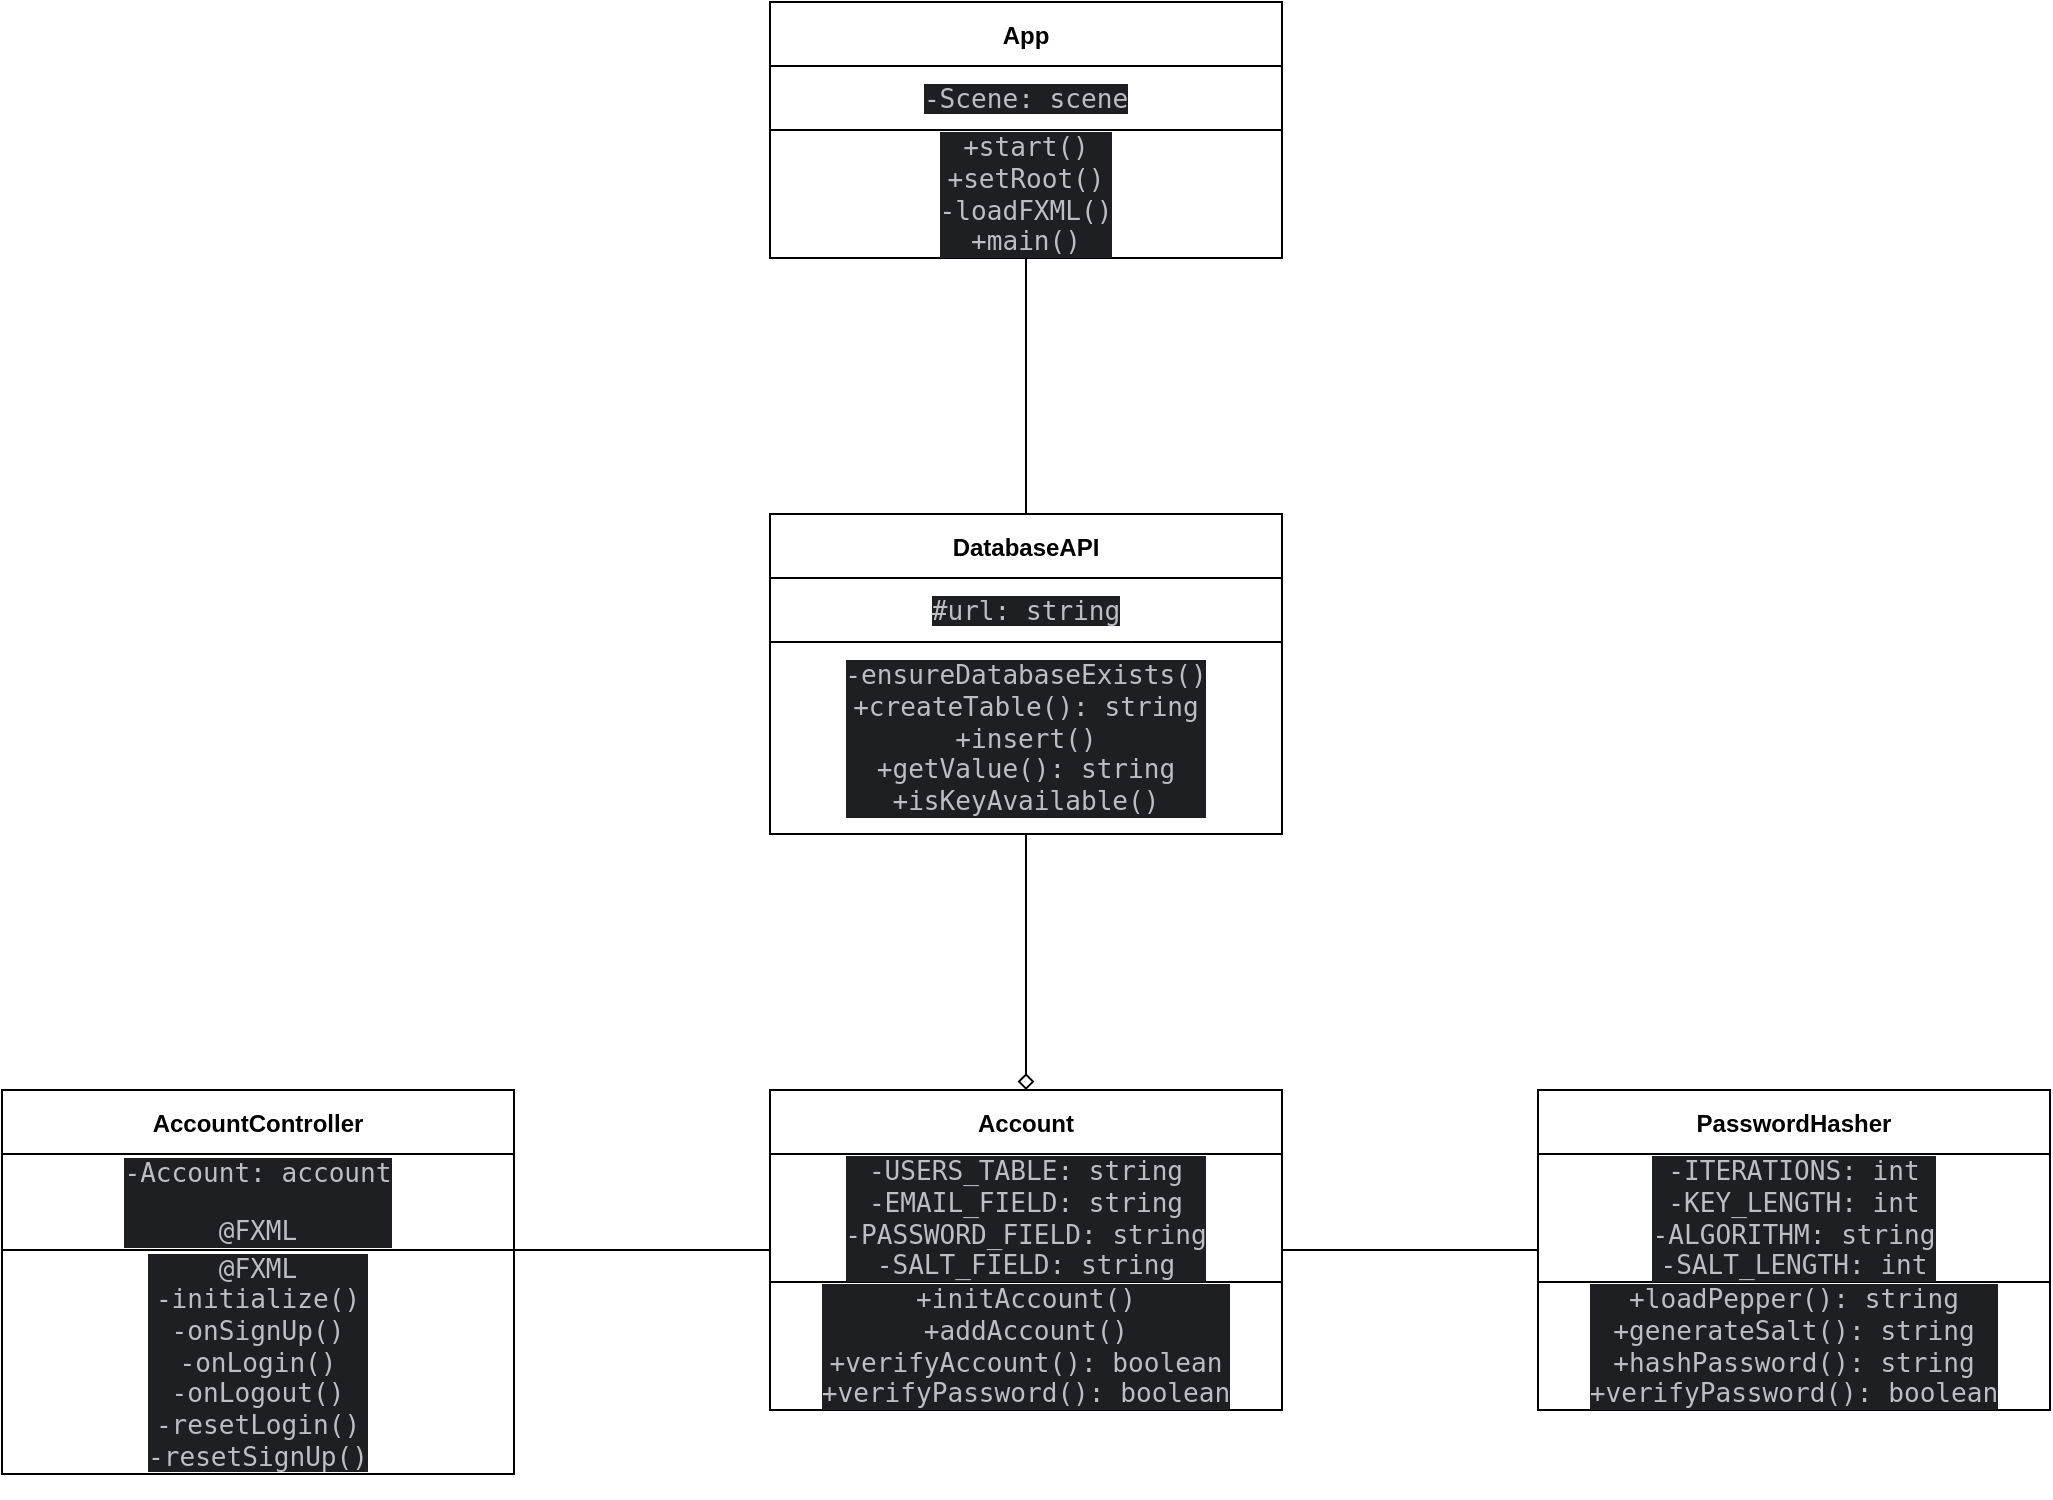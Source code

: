 <mxfile version="15.7.3" type="device"><diagram id="qLgwrGmnjUOqiCnsx33B" name="Page-1"><mxGraphModel dx="2222" dy="865" grid="1" gridSize="16" guides="1" tooltips="1" connect="1" arrows="1" fold="1" page="0" pageScale="1" pageWidth="850" pageHeight="1100" math="0" shadow="0"><root><mxCell id="0"/><mxCell id="1" parent="0"/><mxCell id="ZU7DFnGqsYwK2Impp6Lw-2" value="App" style="swimlane;startSize=32;" vertex="1" parent="1"><mxGeometry x="-64" y="192" width="256" height="128" as="geometry"/></mxCell><mxCell id="ZU7DFnGqsYwK2Impp6Lw-23" value="&lt;div style=&quot;background-color: rgb(30 , 31 , 34) ; color: rgb(188 , 190 , 196) ; font-size: 10px&quot;&gt;&lt;pre style=&quot;font-family: &amp;#34;jetbrains mono&amp;#34; , monospace ; font-size: 10px&quot;&gt;&lt;pre style=&quot;font-family: &amp;#34;jetbrains mono&amp;#34; , monospace ; font-size: 9.8pt&quot;&gt;&lt;pre style=&quot;font-family: &amp;#34;jetbrains mono&amp;#34; , monospace ; font-size: 9.8pt&quot;&gt;-Scene: scene&lt;/pre&gt;&lt;/pre&gt;&lt;/pre&gt;&lt;/div&gt;" style="rounded=0;whiteSpace=wrap;html=1;fontSize=10;" vertex="1" parent="ZU7DFnGqsYwK2Impp6Lw-2"><mxGeometry y="32" width="256" height="32" as="geometry"/></mxCell><mxCell id="ZU7DFnGqsYwK2Impp6Lw-24" value="&lt;div style=&quot;background-color: rgb(30 , 31 , 34) ; color: rgb(188 , 190 , 196) ; font-size: 10px&quot;&gt;&lt;pre style=&quot;font-family: &amp;#34;jetbrains mono&amp;#34; , monospace ; font-size: 10px&quot;&gt;&lt;pre style=&quot;font-family: &amp;#34;jetbrains mono&amp;#34; , monospace ; font-size: 9.8pt&quot;&gt;&lt;pre style=&quot;font-family: &amp;#34;jetbrains mono&amp;#34; , monospace ; font-size: 9.8pt&quot;&gt;+start()&lt;br/&gt;+setRoot()&lt;br/&gt;-loadFXML()&lt;br/&gt;+main()&lt;/pre&gt;&lt;/pre&gt;&lt;/pre&gt;&lt;/div&gt;" style="rounded=0;whiteSpace=wrap;html=1;fontSize=10;" vertex="1" parent="ZU7DFnGqsYwK2Impp6Lw-2"><mxGeometry y="64" width="256" height="64" as="geometry"/></mxCell><mxCell id="ZU7DFnGqsYwK2Impp6Lw-7" value="Account" style="swimlane;startSize=32;" vertex="1" parent="1"><mxGeometry x="-64" y="736" width="256" height="160" as="geometry"/></mxCell><mxCell id="ZU7DFnGqsYwK2Impp6Lw-12" value="&lt;div style=&quot;background-color: rgb(30 , 31 , 34) ; color: rgb(188 , 190 , 196) ; font-size: 10px&quot;&gt;&lt;pre style=&quot;font-family: &amp;#34;jetbrains mono&amp;#34; , monospace ; font-size: 10px&quot;&gt;&lt;pre style=&quot;font-family: &amp;#34;jetbrains mono&amp;#34; , monospace ; font-size: 9.8pt&quot;&gt;&lt;pre style=&quot;font-size: 9.8pt ; font-family: &amp;#34;jetbrains mono&amp;#34; , monospace&quot;&gt;+initAccount()&lt;br/&gt;+addAccount()&lt;br/&gt;&lt;span style=&quot;font-size: 9.8pt&quot;&gt;+verifyAccount(): boolean&lt;br/&gt;&lt;/span&gt;+verifyPassword(): boolean&lt;/pre&gt;&lt;/pre&gt;&lt;/pre&gt;&lt;/div&gt;" style="rounded=0;whiteSpace=wrap;html=1;fontSize=10;" vertex="1" parent="ZU7DFnGqsYwK2Impp6Lw-7"><mxGeometry y="96" width="256" height="64" as="geometry"/></mxCell><mxCell id="ZU7DFnGqsYwK2Impp6Lw-13" value="&lt;div style=&quot;background-color: rgb(30 , 31 , 34) ; color: rgb(188 , 190 , 196) ; font-size: 10px&quot;&gt;&lt;pre style=&quot;font-family: &amp;#34;jetbrains mono&amp;#34; , monospace ; font-size: 10px&quot;&gt;&lt;pre style=&quot;font-family: &amp;#34;jetbrains mono&amp;#34; , monospace ; font-size: 9.8pt&quot;&gt;&lt;pre style=&quot;font-family: &amp;#34;jetbrains mono&amp;#34; , monospace ; font-size: 9.8pt&quot;&gt;&lt;span style=&quot;font-size: 9.8pt&quot;&gt;-USERS_TABLE&lt;span&gt;: string&lt;br/&gt;&lt;/span&gt;&lt;/span&gt;&lt;span style=&quot;font-size: 9.8pt&quot;&gt;-EMAIL_FIELD&lt;/span&gt;&lt;span style=&quot;font-size: 9.8pt&quot;&gt;: string&lt;br/&gt;&lt;/span&gt;&lt;span style=&quot;font-size: 9.8pt&quot;&gt;-PASSWORD_FIELD&lt;/span&gt;&lt;span style=&quot;font-size: 9.8pt&quot;&gt;: string&lt;br/&gt;&lt;/span&gt;-SALT_FIELD&lt;span style=&quot;font-size: 9.8pt&quot;&gt;: string&lt;/span&gt;&lt;/pre&gt;&lt;/pre&gt;&lt;/pre&gt;&lt;/div&gt;" style="rounded=0;whiteSpace=wrap;html=1;fontSize=10;" vertex="1" parent="ZU7DFnGqsYwK2Impp6Lw-7"><mxGeometry y="32" width="256" height="64" as="geometry"/></mxCell><mxCell id="ZU7DFnGqsYwK2Impp6Lw-29" style="edgeStyle=orthogonalEdgeStyle;rounded=0;orthogonalLoop=1;jettySize=auto;html=1;fontSize=10;fontColor=#FFB570;endArrow=none;endFill=0;" edge="1" parent="1" source="ZU7DFnGqsYwK2Impp6Lw-14" target="ZU7DFnGqsYwK2Impp6Lw-7"><mxGeometry relative="1" as="geometry"/></mxCell><mxCell id="ZU7DFnGqsYwK2Impp6Lw-14" value="PasswordHasher" style="swimlane;startSize=32;" vertex="1" parent="1"><mxGeometry x="320" y="736" width="256" height="160" as="geometry"/></mxCell><mxCell id="ZU7DFnGqsYwK2Impp6Lw-15" value="&lt;div style=&quot;background-color: rgb(30 , 31 , 34) ; color: rgb(188 , 190 , 196) ; font-size: 10px&quot;&gt;&lt;pre style=&quot;font-family: &amp;#34;jetbrains mono&amp;#34; , monospace ; font-size: 10px&quot;&gt;&lt;pre style=&quot;font-family: &amp;#34;jetbrains mono&amp;#34; , monospace ; font-size: 9.8pt&quot;&gt;&lt;pre style=&quot;font-size: 9.8pt ; font-family: &amp;#34;jetbrains mono&amp;#34; , monospace&quot;&gt;+loadPepper(): string&lt;br&gt;+generateSalt(): string&lt;br&gt;&lt;span style=&quot;font-size: 9.8pt&quot;&gt;+hashPassword(): string&lt;br&gt;&lt;/span&gt;+verifyPassword(): boolean&lt;/pre&gt;&lt;/pre&gt;&lt;/pre&gt;&lt;/div&gt;" style="rounded=0;whiteSpace=wrap;html=1;fontSize=10;" vertex="1" parent="ZU7DFnGqsYwK2Impp6Lw-14"><mxGeometry y="96" width="256" height="64" as="geometry"/></mxCell><mxCell id="ZU7DFnGqsYwK2Impp6Lw-16" value="&lt;div style=&quot;background-color: rgb(30 , 31 , 34) ; color: rgb(188 , 190 , 196) ; font-size: 10px&quot;&gt;&lt;pre style=&quot;font-family: &amp;#34;jetbrains mono&amp;#34; , monospace ; font-size: 10px&quot;&gt;&lt;pre style=&quot;font-family: &amp;#34;jetbrains mono&amp;#34; , monospace ; font-size: 9.8pt&quot;&gt;&lt;pre style=&quot;font-family: &amp;#34;jetbrains mono&amp;#34; , monospace ; font-size: 9.8pt&quot;&gt;&lt;span style=&quot;font-size: 9.8pt&quot;&gt;-ITERATIONS&lt;span&gt;: int&lt;br&gt;&lt;/span&gt;&lt;/span&gt;&lt;span style=&quot;font-size: 9.8pt&quot;&gt;-KEY_LENGTH&lt;/span&gt;&lt;span style=&quot;font-size: 9.8pt&quot;&gt;: int&lt;br&gt;&lt;/span&gt;&lt;span style=&quot;font-size: 9.8pt&quot;&gt;-ALGORITHM&lt;/span&gt;&lt;span style=&quot;font-size: 9.8pt&quot;&gt;: string&lt;br&gt;&lt;/span&gt;-SALT_LENGTH&lt;span style=&quot;font-size: 9.8pt&quot;&gt;: int&lt;/span&gt;&lt;/pre&gt;&lt;/pre&gt;&lt;/pre&gt;&lt;/div&gt;" style="rounded=0;whiteSpace=wrap;html=1;fontSize=10;" vertex="1" parent="ZU7DFnGqsYwK2Impp6Lw-14"><mxGeometry y="32" width="256" height="64" as="geometry"/></mxCell><mxCell id="ZU7DFnGqsYwK2Impp6Lw-27" style="edgeStyle=orthogonalEdgeStyle;rounded=0;orthogonalLoop=1;jettySize=auto;html=1;fontSize=10;fontColor=#FFB570;endArrow=none;endFill=0;" edge="1" parent="1" source="ZU7DFnGqsYwK2Impp6Lw-17" target="ZU7DFnGqsYwK2Impp6Lw-7"><mxGeometry relative="1" as="geometry"><Array as="points"><mxPoint x="-128" y="816"/><mxPoint x="-128" y="816"/></Array></mxGeometry></mxCell><mxCell id="ZU7DFnGqsYwK2Impp6Lw-17" value="AccountController" style="swimlane;startSize=32;" vertex="1" parent="1"><mxGeometry x="-448" y="736" width="256" height="192" as="geometry"/></mxCell><mxCell id="ZU7DFnGqsYwK2Impp6Lw-18" value="&lt;div style=&quot;background-color: rgb(30 , 31 , 34) ; color: rgb(188 , 190 , 196) ; font-size: 10px&quot;&gt;&lt;pre style=&quot;font-family: &amp;#34;jetbrains mono&amp;#34; , monospace ; font-size: 10px&quot;&gt;&lt;pre style=&quot;font-family: &amp;#34;jetbrains mono&amp;#34; , monospace ; font-size: 9.8pt&quot;&gt;&lt;pre style=&quot;font-size: 9.8pt ; font-family: &amp;#34;jetbrains mono&amp;#34; , monospace&quot;&gt;@FXML&lt;br/&gt;-initialize()&lt;br&gt;-onSignUp()&lt;br&gt;&lt;span style=&quot;font-size: 9.8pt&quot;&gt;-onLogin()&lt;br&gt;&lt;/span&gt;-onLogout()&lt;br&gt;-resetLogin()&lt;br&gt;-resetSignUp()&lt;br&gt;&lt;/pre&gt;&lt;/pre&gt;&lt;/pre&gt;&lt;/div&gt;" style="rounded=0;whiteSpace=wrap;html=1;fontSize=10;" vertex="1" parent="ZU7DFnGqsYwK2Impp6Lw-17"><mxGeometry y="80" width="256" height="112" as="geometry"/></mxCell><mxCell id="ZU7DFnGqsYwK2Impp6Lw-19" value="&lt;div style=&quot;background-color: rgb(30 , 31 , 34) ; color: rgb(188 , 190 , 196) ; font-size: 10px&quot;&gt;&lt;pre style=&quot;font-family: &amp;#34;jetbrains mono&amp;#34; , monospace ; font-size: 10px&quot;&gt;&lt;pre style=&quot;font-family: &amp;#34;jetbrains mono&amp;#34; , monospace ; font-size: 9.8pt&quot;&gt;&lt;pre style=&quot;font-family: &amp;#34;jetbrains mono&amp;#34; , monospace ; font-size: 9.8pt&quot;&gt;-Account: account&lt;/pre&gt;&lt;pre style=&quot;font-family: &amp;#34;jetbrains mono&amp;#34; , monospace ; font-size: 9.8pt&quot;&gt;@FXML&lt;/pre&gt;&lt;/pre&gt;&lt;/pre&gt;&lt;/div&gt;" style="rounded=0;whiteSpace=wrap;html=1;fontSize=10;" vertex="1" parent="ZU7DFnGqsYwK2Impp6Lw-17"><mxGeometry y="32" width="256" height="48" as="geometry"/></mxCell><mxCell id="ZU7DFnGqsYwK2Impp6Lw-20" value="DatabaseAPI" style="swimlane;startSize=32;" vertex="1" parent="1"><mxGeometry x="-64" y="448" width="256" height="160" as="geometry"/></mxCell><mxCell id="ZU7DFnGqsYwK2Impp6Lw-21" value="&lt;div style=&quot;background-color: rgb(30 , 31 , 34) ; color: rgb(188 , 190 , 196) ; font-size: 10px&quot;&gt;&lt;pre style=&quot;font-family: &amp;#34;jetbrains mono&amp;#34; , monospace ; font-size: 10px&quot;&gt;&lt;pre style=&quot;font-family: &amp;#34;jetbrains mono&amp;#34; , monospace ; font-size: 9.8pt&quot;&gt;&lt;pre style=&quot;font-size: 9.8pt ; font-family: &amp;#34;jetbrains mono&amp;#34; , monospace&quot;&gt;-ensureDatabaseExists()&lt;br&gt;+createTable(): string&lt;br&gt;&lt;span style=&quot;font-size: 9.8pt&quot;&gt;+insert()&lt;br&gt;&lt;/span&gt;+getValue(): string&lt;br/&gt;+isKeyAvailable()&lt;/pre&gt;&lt;/pre&gt;&lt;/pre&gt;&lt;/div&gt;" style="rounded=0;whiteSpace=wrap;html=1;fontSize=10;" vertex="1" parent="ZU7DFnGqsYwK2Impp6Lw-20"><mxGeometry y="64" width="256" height="96" as="geometry"/></mxCell><mxCell id="ZU7DFnGqsYwK2Impp6Lw-22" value="&lt;div style=&quot;background-color: rgb(30 , 31 , 34) ; color: rgb(188 , 190 , 196) ; font-size: 10px&quot;&gt;&lt;pre style=&quot;font-family: &amp;#34;jetbrains mono&amp;#34; , monospace ; font-size: 10px&quot;&gt;&lt;pre style=&quot;font-family: &amp;#34;jetbrains mono&amp;#34; , monospace ; font-size: 9.8pt&quot;&gt;&lt;pre style=&quot;font-family: &amp;#34;jetbrains mono&amp;#34; , monospace ; font-size: 9.8pt&quot;&gt;&lt;span style=&quot;font-size: 9.8pt&quot;&gt;#url&lt;span&gt;: string&lt;/span&gt;&lt;/span&gt;&lt;/pre&gt;&lt;/pre&gt;&lt;/pre&gt;&lt;/div&gt;" style="rounded=0;whiteSpace=wrap;html=1;fontSize=10;" vertex="1" parent="ZU7DFnGqsYwK2Impp6Lw-20"><mxGeometry y="32" width="256" height="32" as="geometry"/></mxCell><mxCell id="ZU7DFnGqsYwK2Impp6Lw-25" value="" style="edgeStyle=orthogonalEdgeStyle;rounded=0;orthogonalLoop=1;jettySize=auto;entryX=0.5;entryY=0;entryDx=0;entryDy=0;fontSize=10;fontColor=#FFB570;html=1;endArrow=diamond;endFill=0;" edge="1" parent="1" source="ZU7DFnGqsYwK2Impp6Lw-21" target="ZU7DFnGqsYwK2Impp6Lw-7"><mxGeometry relative="1" as="geometry"/></mxCell><mxCell id="ZU7DFnGqsYwK2Impp6Lw-28" style="edgeStyle=orthogonalEdgeStyle;rounded=0;orthogonalLoop=1;jettySize=auto;html=1;entryX=0.5;entryY=0;entryDx=0;entryDy=0;fontSize=10;fontColor=#FFB570;endArrow=none;endFill=0;" edge="1" parent="1" source="ZU7DFnGqsYwK2Impp6Lw-24" target="ZU7DFnGqsYwK2Impp6Lw-20"><mxGeometry relative="1" as="geometry"/></mxCell></root></mxGraphModel></diagram></mxfile>